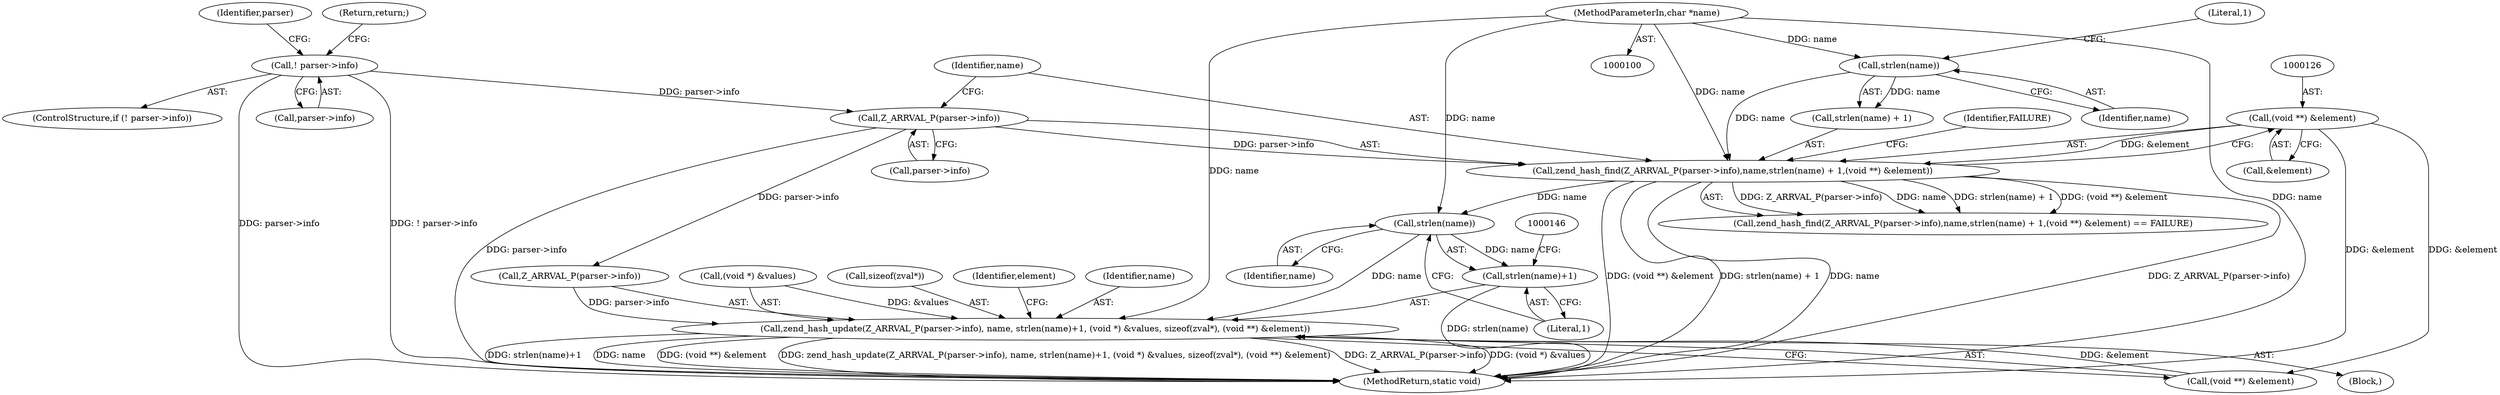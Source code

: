 digraph "0_php_dccda88f27a084bcbbb30198ace12b4e7ae961cc_3@API" {
"1000142" [label="(Call,strlen(name))"];
"1000115" [label="(Call,zend_hash_find(Z_ARRVAL_P(parser->info),name,strlen(name) + 1,(void **) &element))"];
"1000116" [label="(Call,Z_ARRVAL_P(parser->info))"];
"1000107" [label="(Call,! parser->info)"];
"1000122" [label="(Call,strlen(name))"];
"1000102" [label="(MethodParameterIn,char *name)"];
"1000125" [label="(Call,(void **) &element)"];
"1000135" [label="(Call,zend_hash_update(Z_ARRVAL_P(parser->info), name, strlen(name)+1, (void *) &values, sizeof(zval*), (void **) &element))"];
"1000141" [label="(Call,strlen(name)+1)"];
"1000112" [label="(Return,return;)"];
"1000115" [label="(Call,zend_hash_find(Z_ARRVAL_P(parser->info),name,strlen(name) + 1,(void **) &element))"];
"1000127" [label="(Call,&element)"];
"1000136" [label="(Call,Z_ARRVAL_P(parser->info))"];
"1000116" [label="(Call,Z_ARRVAL_P(parser->info))"];
"1000114" [label="(Call,zend_hash_find(Z_ARRVAL_P(parser->info),name,strlen(name) + 1,(void **) &element) == FAILURE)"];
"1000118" [label="(Identifier,parser)"];
"1000145" [label="(Call,(void *) &values)"];
"1000135" [label="(Call,zend_hash_update(Z_ARRVAL_P(parser->info), name, strlen(name)+1, (void *) &values, sizeof(zval*), (void **) &element))"];
"1000121" [label="(Call,strlen(name) + 1)"];
"1000149" [label="(Call,sizeof(zval*))"];
"1000123" [label="(Identifier,name)"];
"1000122" [label="(Call,strlen(name))"];
"1000141" [label="(Call,strlen(name)+1)"];
"1000120" [label="(Identifier,name)"];
"1000157" [label="(Identifier,element)"];
"1000117" [label="(Call,parser->info)"];
"1000129" [label="(Identifier,FAILURE)"];
"1000130" [label="(Block,)"];
"1000151" [label="(Call,(void **) &element)"];
"1000142" [label="(Call,strlen(name))"];
"1000102" [label="(MethodParameterIn,char *name)"];
"1000143" [label="(Identifier,name)"];
"1000107" [label="(Call,! parser->info)"];
"1000140" [label="(Identifier,name)"];
"1000106" [label="(ControlStructure,if (! parser->info))"];
"1000125" [label="(Call,(void **) &element)"];
"1000165" [label="(MethodReturn,static void)"];
"1000124" [label="(Literal,1)"];
"1000108" [label="(Call,parser->info)"];
"1000144" [label="(Literal,1)"];
"1000142" -> "1000141"  [label="AST: "];
"1000142" -> "1000143"  [label="CFG: "];
"1000143" -> "1000142"  [label="AST: "];
"1000144" -> "1000142"  [label="CFG: "];
"1000142" -> "1000135"  [label="DDG: name"];
"1000142" -> "1000141"  [label="DDG: name"];
"1000115" -> "1000142"  [label="DDG: name"];
"1000102" -> "1000142"  [label="DDG: name"];
"1000115" -> "1000114"  [label="AST: "];
"1000115" -> "1000125"  [label="CFG: "];
"1000116" -> "1000115"  [label="AST: "];
"1000120" -> "1000115"  [label="AST: "];
"1000121" -> "1000115"  [label="AST: "];
"1000125" -> "1000115"  [label="AST: "];
"1000129" -> "1000115"  [label="CFG: "];
"1000115" -> "1000165"  [label="DDG: (void **) &element"];
"1000115" -> "1000165"  [label="DDG: strlen(name) + 1"];
"1000115" -> "1000165"  [label="DDG: name"];
"1000115" -> "1000165"  [label="DDG: Z_ARRVAL_P(parser->info)"];
"1000115" -> "1000114"  [label="DDG: Z_ARRVAL_P(parser->info)"];
"1000115" -> "1000114"  [label="DDG: name"];
"1000115" -> "1000114"  [label="DDG: strlen(name) + 1"];
"1000115" -> "1000114"  [label="DDG: (void **) &element"];
"1000116" -> "1000115"  [label="DDG: parser->info"];
"1000122" -> "1000115"  [label="DDG: name"];
"1000102" -> "1000115"  [label="DDG: name"];
"1000125" -> "1000115"  [label="DDG: &element"];
"1000116" -> "1000117"  [label="CFG: "];
"1000117" -> "1000116"  [label="AST: "];
"1000120" -> "1000116"  [label="CFG: "];
"1000116" -> "1000165"  [label="DDG: parser->info"];
"1000107" -> "1000116"  [label="DDG: parser->info"];
"1000116" -> "1000136"  [label="DDG: parser->info"];
"1000107" -> "1000106"  [label="AST: "];
"1000107" -> "1000108"  [label="CFG: "];
"1000108" -> "1000107"  [label="AST: "];
"1000112" -> "1000107"  [label="CFG: "];
"1000118" -> "1000107"  [label="CFG: "];
"1000107" -> "1000165"  [label="DDG: parser->info"];
"1000107" -> "1000165"  [label="DDG: ! parser->info"];
"1000122" -> "1000121"  [label="AST: "];
"1000122" -> "1000123"  [label="CFG: "];
"1000123" -> "1000122"  [label="AST: "];
"1000124" -> "1000122"  [label="CFG: "];
"1000122" -> "1000121"  [label="DDG: name"];
"1000102" -> "1000122"  [label="DDG: name"];
"1000102" -> "1000100"  [label="AST: "];
"1000102" -> "1000165"  [label="DDG: name"];
"1000102" -> "1000135"  [label="DDG: name"];
"1000125" -> "1000127"  [label="CFG: "];
"1000126" -> "1000125"  [label="AST: "];
"1000127" -> "1000125"  [label="AST: "];
"1000125" -> "1000165"  [label="DDG: &element"];
"1000125" -> "1000151"  [label="DDG: &element"];
"1000135" -> "1000130"  [label="AST: "];
"1000135" -> "1000151"  [label="CFG: "];
"1000136" -> "1000135"  [label="AST: "];
"1000140" -> "1000135"  [label="AST: "];
"1000141" -> "1000135"  [label="AST: "];
"1000145" -> "1000135"  [label="AST: "];
"1000149" -> "1000135"  [label="AST: "];
"1000151" -> "1000135"  [label="AST: "];
"1000157" -> "1000135"  [label="CFG: "];
"1000135" -> "1000165"  [label="DDG: strlen(name)+1"];
"1000135" -> "1000165"  [label="DDG: name"];
"1000135" -> "1000165"  [label="DDG: (void **) &element"];
"1000135" -> "1000165"  [label="DDG: zend_hash_update(Z_ARRVAL_P(parser->info), name, strlen(name)+1, (void *) &values, sizeof(zval*), (void **) &element)"];
"1000135" -> "1000165"  [label="DDG: Z_ARRVAL_P(parser->info)"];
"1000135" -> "1000165"  [label="DDG: (void *) &values"];
"1000136" -> "1000135"  [label="DDG: parser->info"];
"1000145" -> "1000135"  [label="DDG: &values"];
"1000151" -> "1000135"  [label="DDG: &element"];
"1000141" -> "1000144"  [label="CFG: "];
"1000144" -> "1000141"  [label="AST: "];
"1000146" -> "1000141"  [label="CFG: "];
"1000141" -> "1000165"  [label="DDG: strlen(name)"];
}
